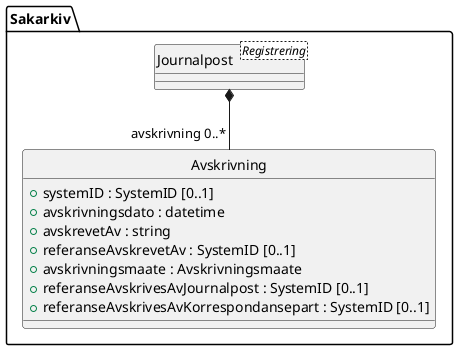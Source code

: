 @startuml
skinparam nodesep 100
hide circle
class Sakarkiv.Avskrivning {
  +systemID : SystemID [0..1]
  +avskrivningsdato : datetime
  +avskrevetAv : string
  +referanseAvskrevetAv : SystemID [0..1]
  +avskrivningsmaate : Avskrivningsmaate
  +referanseAvskrivesAvJournalpost : SystemID [0..1]
  +referanseAvskrivesAvKorrespondansepart : SystemID [0..1]
}
class Sakarkiv.Journalpost <Registrering> {
}
Sakarkiv.Journalpost *-- "avskrivning 0..*" Sakarkiv.Avskrivning
@enduml
